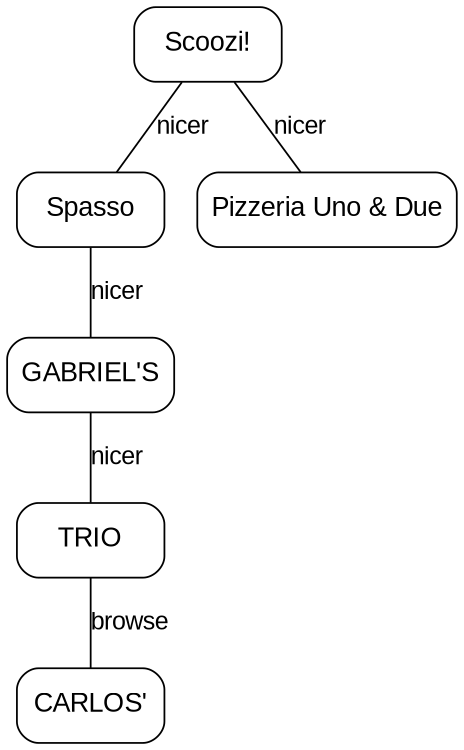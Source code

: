 graph g {
	/*rankdir = BT*/
	size="8,5"
	fontname = "Arial"
	margin=0.0002

	edge [
		fontname = "Arial"
	]

	node [
		shape = rectangle, 
		fontname = "Arial"
		fontsize = 15,
		width = 1.15,
		height = 0.58,
		style = "rounded,filled",
		fillcolor = white
	];
	/* Node definition */
	"0" [label="Scoozi!"]
"1" [label="Spasso"]
"2" [label="GABRIEL'S"]
"3" [label="TRIO"]
"4" [label="CARLOS'"]
"5" [label="Pizzeria Uno & Due"]
	/* Edge definition */
	"0" -- "1" [label="nicer"]
"1" -- "2" [label="nicer"]
"2" -- "3" [label="nicer"]
"3" -- "4" [label="browse"]
"0" -- "5" [label="nicer"]
}
